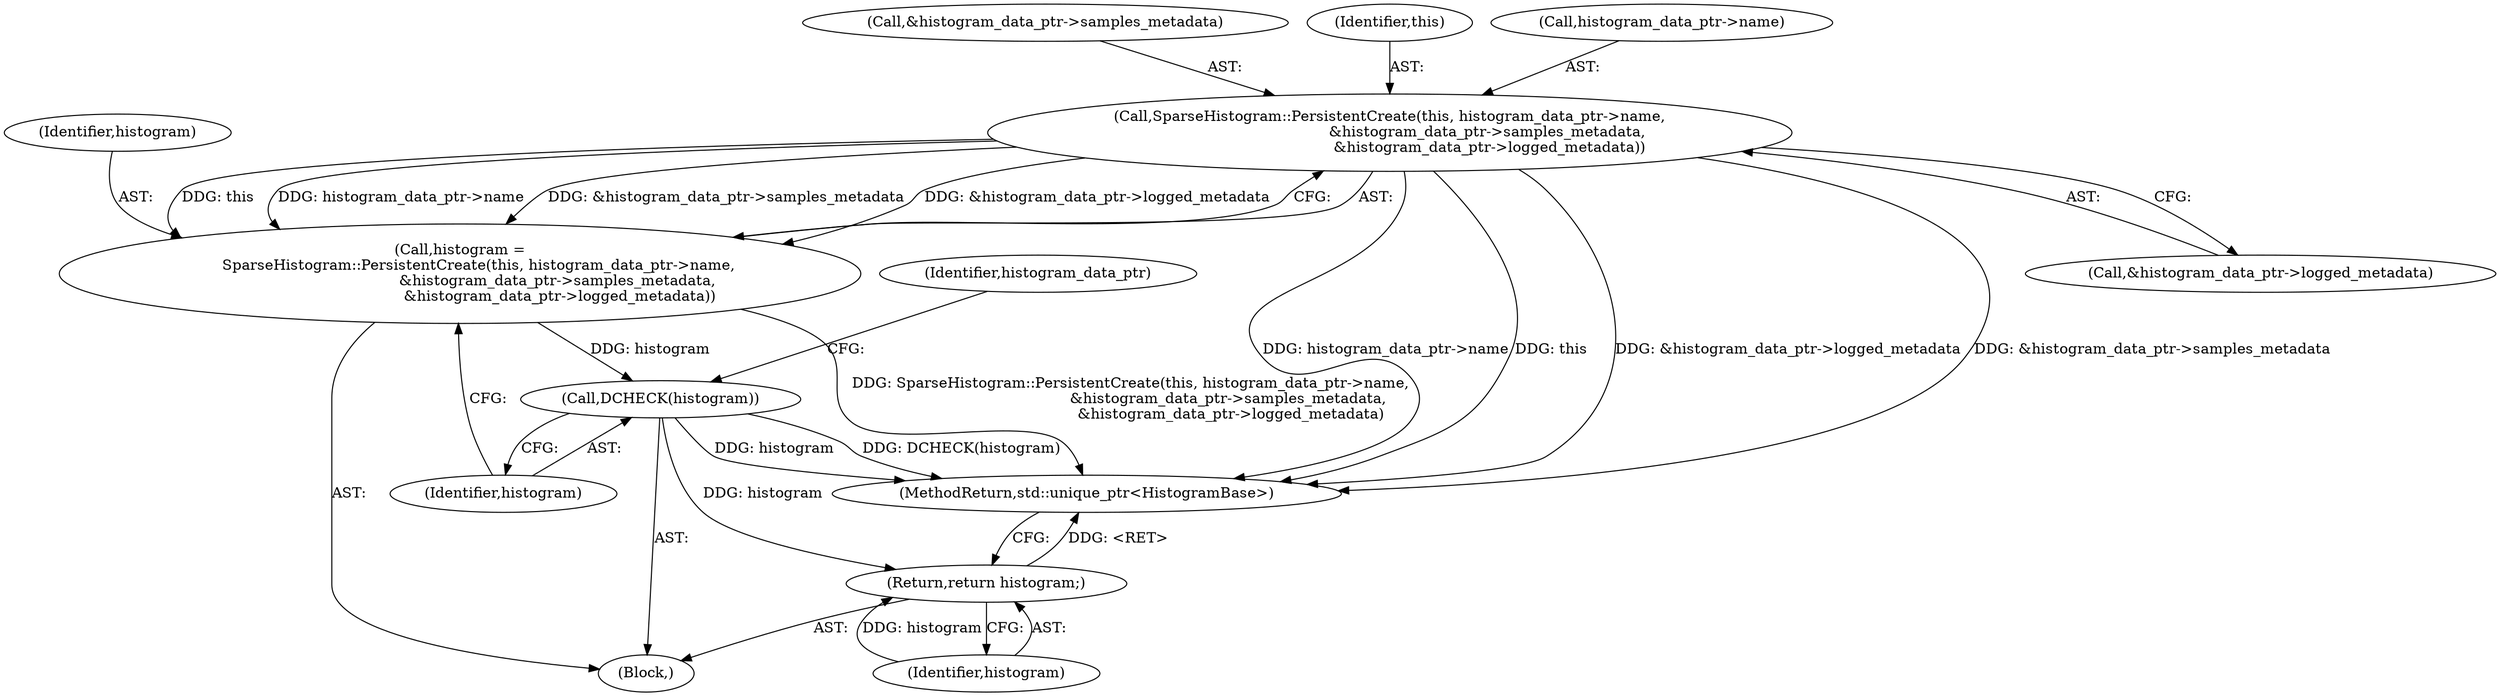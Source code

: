 digraph "0_Chrome_3f38b2253b19f9f9595f79fb92bfb5077e7b1959_1@pointer" {
"1000121" [label="(Call,SparseHistogram::PersistentCreate(this, histogram_data_ptr->name,\n                                          &histogram_data_ptr->samples_metadata,\n                                           &histogram_data_ptr->logged_metadata))"];
"1000119" [label="(Call,histogram =\n        SparseHistogram::PersistentCreate(this, histogram_data_ptr->name,\n                                          &histogram_data_ptr->samples_metadata,\n                                           &histogram_data_ptr->logged_metadata))"];
"1000134" [label="(Call,DCHECK(histogram))"];
"1000140" [label="(Return,return histogram;)"];
"1000134" [label="(Call,DCHECK(histogram))"];
"1000126" [label="(Call,&histogram_data_ptr->samples_metadata)"];
"1000117" [label="(Block,)"];
"1000141" [label="(Identifier,histogram)"];
"1000140" [label="(Return,return histogram;)"];
"1000120" [label="(Identifier,histogram)"];
"1000122" [label="(Identifier,this)"];
"1000119" [label="(Call,histogram =\n        SparseHistogram::PersistentCreate(this, histogram_data_ptr->name,\n                                          &histogram_data_ptr->samples_metadata,\n                                           &histogram_data_ptr->logged_metadata))"];
"1000121" [label="(Call,SparseHistogram::PersistentCreate(this, histogram_data_ptr->name,\n                                          &histogram_data_ptr->samples_metadata,\n                                           &histogram_data_ptr->logged_metadata))"];
"1000138" [label="(Identifier,histogram_data_ptr)"];
"1000135" [label="(Identifier,histogram)"];
"1000390" [label="(MethodReturn,std::unique_ptr<HistogramBase>)"];
"1000123" [label="(Call,histogram_data_ptr->name)"];
"1000130" [label="(Call,&histogram_data_ptr->logged_metadata)"];
"1000121" -> "1000119"  [label="AST: "];
"1000121" -> "1000130"  [label="CFG: "];
"1000122" -> "1000121"  [label="AST: "];
"1000123" -> "1000121"  [label="AST: "];
"1000126" -> "1000121"  [label="AST: "];
"1000130" -> "1000121"  [label="AST: "];
"1000119" -> "1000121"  [label="CFG: "];
"1000121" -> "1000390"  [label="DDG: &histogram_data_ptr->logged_metadata"];
"1000121" -> "1000390"  [label="DDG: &histogram_data_ptr->samples_metadata"];
"1000121" -> "1000390"  [label="DDG: histogram_data_ptr->name"];
"1000121" -> "1000390"  [label="DDG: this"];
"1000121" -> "1000119"  [label="DDG: this"];
"1000121" -> "1000119"  [label="DDG: histogram_data_ptr->name"];
"1000121" -> "1000119"  [label="DDG: &histogram_data_ptr->samples_metadata"];
"1000121" -> "1000119"  [label="DDG: &histogram_data_ptr->logged_metadata"];
"1000119" -> "1000117"  [label="AST: "];
"1000120" -> "1000119"  [label="AST: "];
"1000135" -> "1000119"  [label="CFG: "];
"1000119" -> "1000390"  [label="DDG: SparseHistogram::PersistentCreate(this, histogram_data_ptr->name,\n                                          &histogram_data_ptr->samples_metadata,\n                                           &histogram_data_ptr->logged_metadata)"];
"1000119" -> "1000134"  [label="DDG: histogram"];
"1000134" -> "1000117"  [label="AST: "];
"1000134" -> "1000135"  [label="CFG: "];
"1000135" -> "1000134"  [label="AST: "];
"1000138" -> "1000134"  [label="CFG: "];
"1000134" -> "1000390"  [label="DDG: DCHECK(histogram)"];
"1000134" -> "1000390"  [label="DDG: histogram"];
"1000134" -> "1000140"  [label="DDG: histogram"];
"1000140" -> "1000117"  [label="AST: "];
"1000140" -> "1000141"  [label="CFG: "];
"1000141" -> "1000140"  [label="AST: "];
"1000390" -> "1000140"  [label="CFG: "];
"1000140" -> "1000390"  [label="DDG: <RET>"];
"1000141" -> "1000140"  [label="DDG: histogram"];
}
